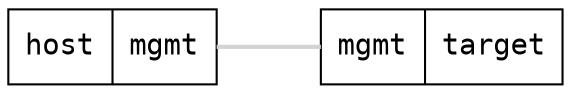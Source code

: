 graph "1x1" {
	layout="neato";
	overlap="false";
	esep="+20";

        node [shape=record, fontname="monospace"];
	edge [color="cornflowerblue", penwidth="2"];

	host [
	    label="host | { <mgmt> mgmt }",
	    pos="0,12!",
	    kind="controller",
	];

        target [
	    label="{ <mgmt> mgmt } | target",
	    pos="10,12!",

	    kind="infix",
	];

	host:mgmt -- target:mgmt [kind=mgmt, color=lightgrey]
}
